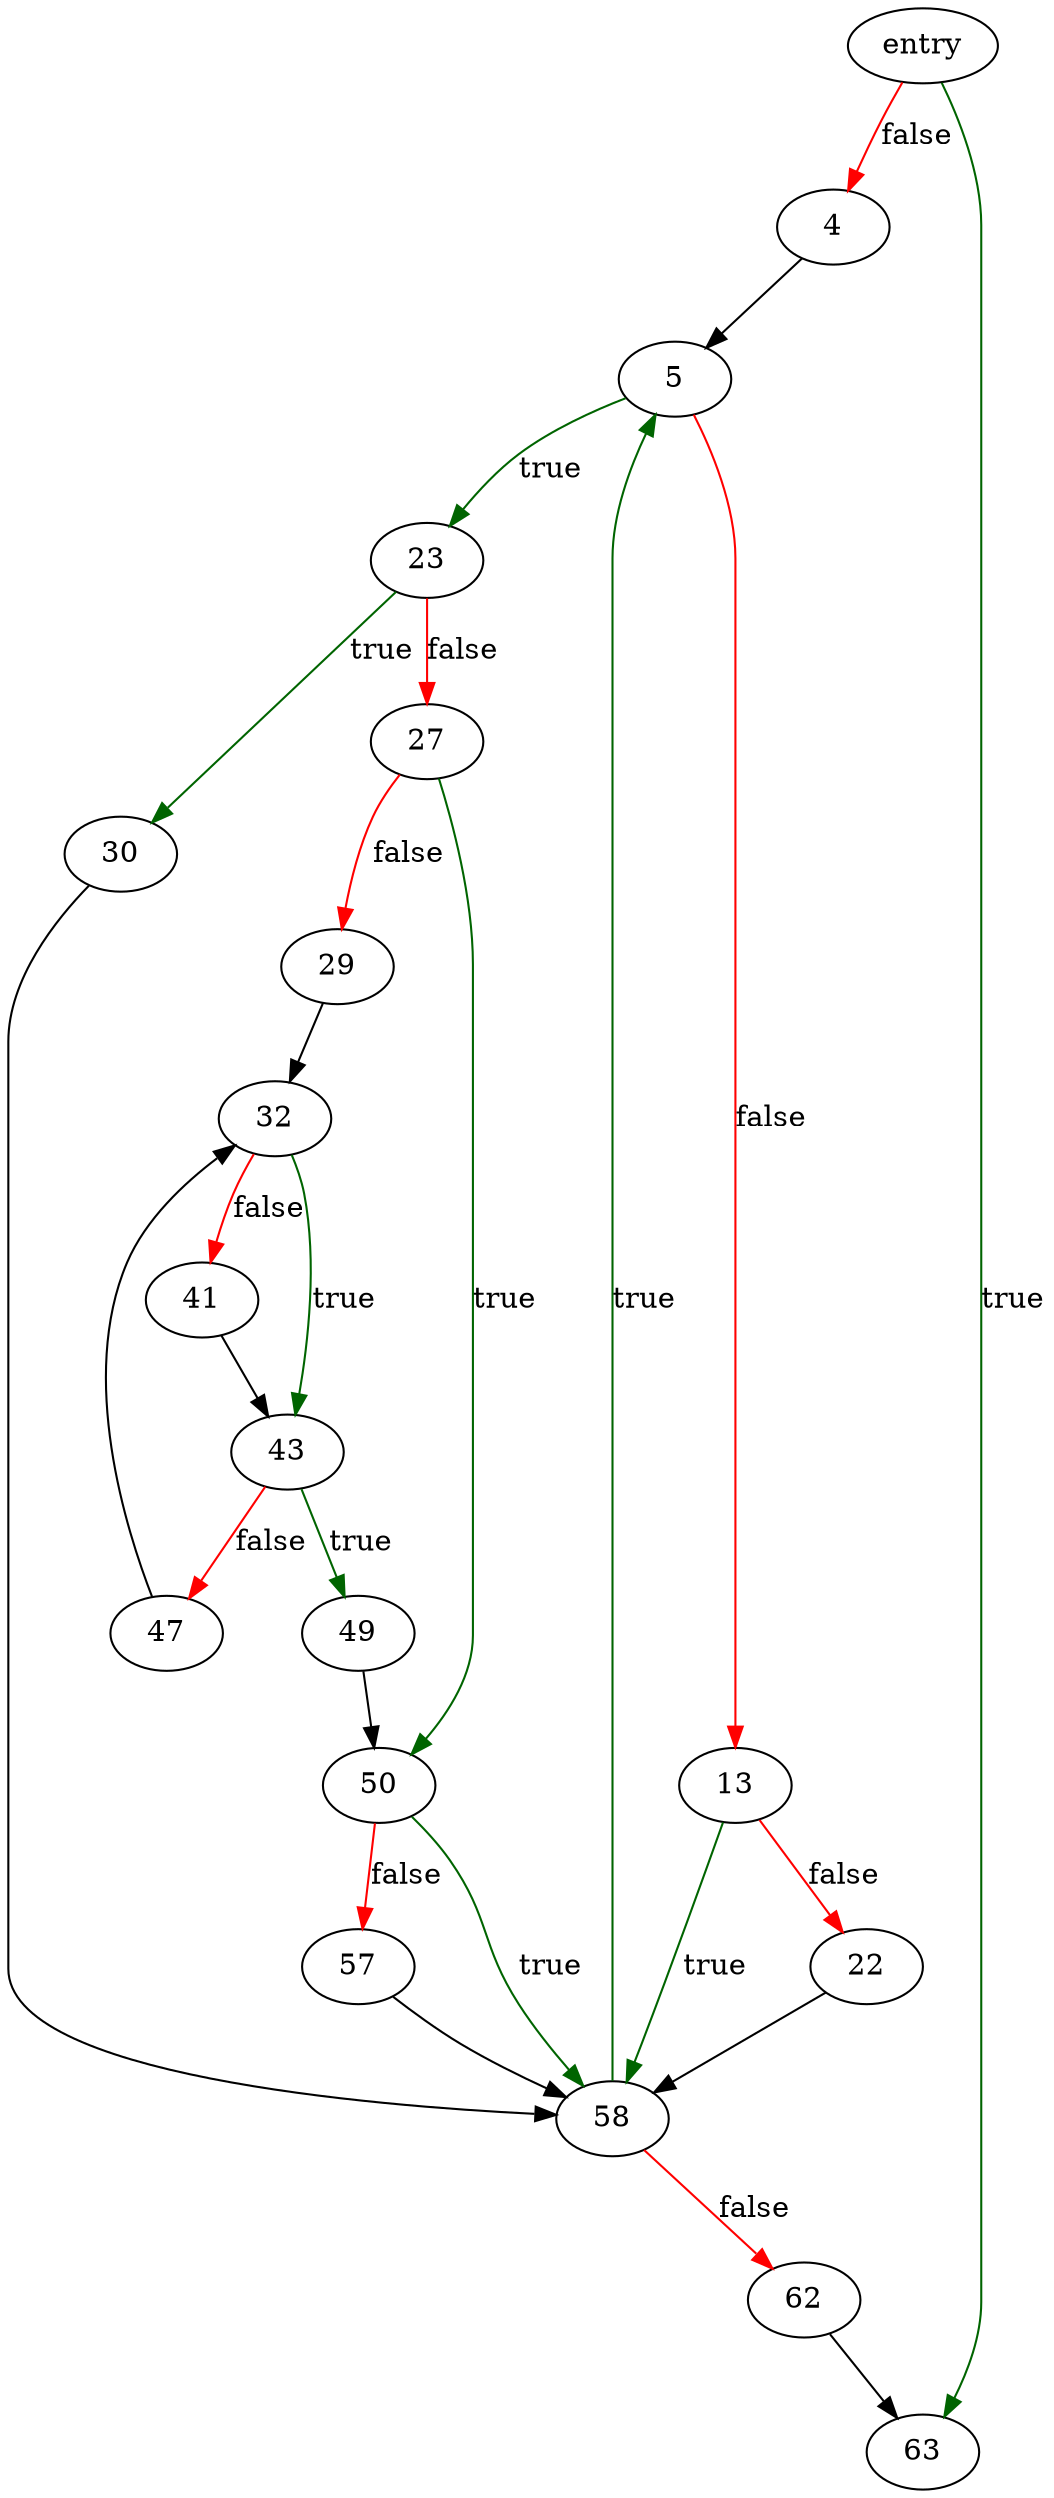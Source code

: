 digraph "copy_with_unblock" {
	// Node definitions.
	2 [label=entry];
	4;
	5;
	13;
	22;
	23;
	27;
	29;
	30;
	32;
	41;
	43;
	47;
	49;
	50;
	57;
	58;
	62;
	63;

	// Edge definitions.
	2 -> 4 [
		color=red
		label=false
	];
	2 -> 63 [
		color=darkgreen
		label=true
	];
	4 -> 5;
	5 -> 13 [
		color=red
		label=false
	];
	5 -> 23 [
		color=darkgreen
		label=true
	];
	13 -> 22 [
		color=red
		label=false
	];
	13 -> 58 [
		color=darkgreen
		label=true
	];
	22 -> 58;
	23 -> 27 [
		color=red
		label=false
	];
	23 -> 30 [
		color=darkgreen
		label=true
	];
	27 -> 29 [
		color=red
		label=false
	];
	27 -> 50 [
		color=darkgreen
		label=true
	];
	29 -> 32;
	30 -> 58;
	32 -> 41 [
		color=red
		label=false
	];
	32 -> 43 [
		color=darkgreen
		label=true
	];
	41 -> 43;
	43 -> 47 [
		color=red
		label=false
	];
	43 -> 49 [
		color=darkgreen
		label=true
	];
	47 -> 32;
	49 -> 50;
	50 -> 57 [
		color=red
		label=false
	];
	50 -> 58 [
		color=darkgreen
		label=true
	];
	57 -> 58;
	58 -> 5 [
		color=darkgreen
		label=true
	];
	58 -> 62 [
		color=red
		label=false
	];
	62 -> 63;
}